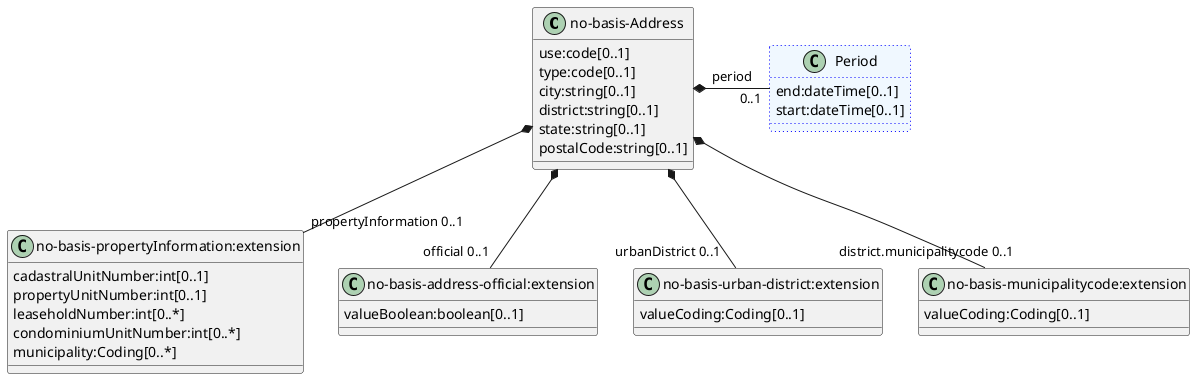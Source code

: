 @startuml

class "no-basis-Address" as address
class "no-basis-propertyInformation:extension" as property
class "no-basis-address-official:extension" as official
class "no-basis-urban-district:extension" as urbandistrict
class "no-basis-municipalitycode:extension" as municipality

'package "FHIR DataTypes" #DDDDDD {
class "Period" as period #aliceblue ##[dotted]blue
'}

address *-- "propertyInformation 0..1" property
address *- "0..1" period :period
address *-- "official 0..1" official
address *-- "urbanDistrict 0..1" urbandistrict 
address *-- "district.municipalitycode 0..1" municipality 

address : use:code[0..1]
address : type:code[0..1]
address : city:string[0..1]
address : district:string[0..1]
address : state:string[0..1]
address : postalCode:string[0..1]

property : cadastralUnitNumber:int[0..1]
property : propertyUnitNumber:int[0..1]
property : leaseholdNumber:int[0..*]
property : condominiumUnitNumber:int[0..*]
property : municipality:Coding[0..*]

official : valueBoolean:boolean[0..1]

urbandistrict : valueCoding:Coding[0..1]

municipality : valueCoding:Coding[0..1]

period : end:dateTime[0..1]
period : start:dateTime[0..1]

@enduml